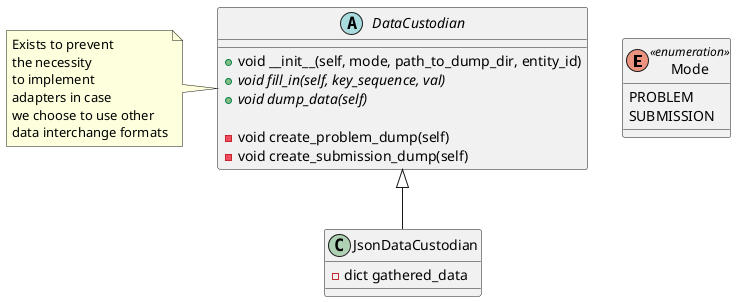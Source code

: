@startuml
'https://plantuml.com/class-diagram

skinparam enum {
  BackgroundColor LightBlue
}

enum Mode <<enumeration>> {
PROBLEM
SUBMISSION
}

abstract class DataCustodian {
    +void __init__(self, mode, path_to_dump_dir, entity_id)
    +{abstract} void fill_in(self, key_sequence, val)
    +{abstract} void dump_data(self)

    -void create_problem_dump(self)
    -void create_submission_dump(self)
}

note left of DataCustodian
Exists to prevent
the necessity
to implement
adapters in case
we choose to use other
data interchange formats
end note

class JsonDataCustodian {
    -dict gathered_data
}

DataCustodian <|-- JsonDataCustodian

@enduml